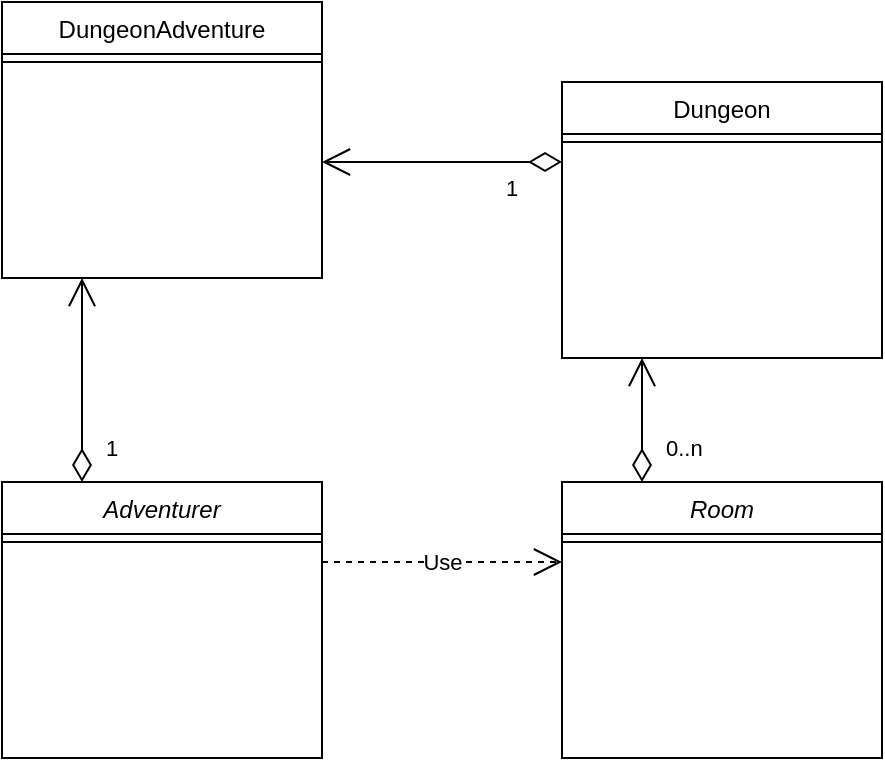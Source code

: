 <mxfile version="15.8.6" type="google"><diagram id="C5RBs43oDa-KdzZeNtuy" name="Page-1"><mxGraphModel dx="648" dy="450" grid="1" gridSize="10" guides="1" tooltips="1" connect="1" arrows="1" fold="1" page="1" pageScale="1" pageWidth="827" pageHeight="1169" math="0" shadow="0"><root><mxCell id="WIyWlLk6GJQsqaUBKTNV-0"/><mxCell id="WIyWlLk6GJQsqaUBKTNV-1" parent="WIyWlLk6GJQsqaUBKTNV-0"/><mxCell id="zkfFHV4jXpPFQw0GAbJ--0" value="DungeonAdventure" style="swimlane;fontStyle=0;align=center;verticalAlign=top;childLayout=stackLayout;horizontal=1;startSize=26;horizontalStack=0;resizeParent=1;resizeLast=0;collapsible=1;marginBottom=0;rounded=0;shadow=0;strokeWidth=1;" parent="WIyWlLk6GJQsqaUBKTNV-1" vertex="1"><mxGeometry x="40" width="160" height="138" as="geometry"><mxRectangle x="230" y="140" width="160" height="26" as="alternateBounds"/></mxGeometry></mxCell><mxCell id="zkfFHV4jXpPFQw0GAbJ--4" value="" style="line;html=1;strokeWidth=1;align=left;verticalAlign=middle;spacingTop=-1;spacingLeft=3;spacingRight=3;rotatable=0;labelPosition=right;points=[];portConstraint=eastwest;" parent="zkfFHV4jXpPFQw0GAbJ--0" vertex="1"><mxGeometry y="26" width="160" height="8" as="geometry"/></mxCell><mxCell id="zkfFHV4jXpPFQw0GAbJ--6" value="Dungeon" style="swimlane;fontStyle=0;align=center;verticalAlign=top;childLayout=stackLayout;horizontal=1;startSize=26;horizontalStack=0;resizeParent=1;resizeLast=0;collapsible=1;marginBottom=0;rounded=0;shadow=0;strokeWidth=1;" parent="WIyWlLk6GJQsqaUBKTNV-1" vertex="1"><mxGeometry x="320" y="40" width="160" height="138" as="geometry"><mxRectangle x="130" y="380" width="160" height="26" as="alternateBounds"/></mxGeometry></mxCell><mxCell id="zkfFHV4jXpPFQw0GAbJ--9" value="" style="line;html=1;strokeWidth=1;align=left;verticalAlign=middle;spacingTop=-1;spacingLeft=3;spacingRight=3;rotatable=0;labelPosition=right;points=[];portConstraint=eastwest;" parent="zkfFHV4jXpPFQw0GAbJ--6" vertex="1"><mxGeometry y="26" width="160" height="8" as="geometry"/></mxCell><mxCell id="80OMBtwIBIKHbnoU1ssi-0" value="Room" style="swimlane;fontStyle=2;align=center;verticalAlign=top;childLayout=stackLayout;horizontal=1;startSize=26;horizontalStack=0;resizeParent=1;resizeLast=0;collapsible=1;marginBottom=0;rounded=0;shadow=0;strokeWidth=1;" parent="WIyWlLk6GJQsqaUBKTNV-1" vertex="1"><mxGeometry x="320" y="240" width="160" height="138" as="geometry"><mxRectangle x="230" y="140" width="160" height="26" as="alternateBounds"/></mxGeometry></mxCell><mxCell id="80OMBtwIBIKHbnoU1ssi-1" value="" style="line;html=1;strokeWidth=1;align=left;verticalAlign=middle;spacingTop=-1;spacingLeft=3;spacingRight=3;rotatable=0;labelPosition=right;points=[];portConstraint=eastwest;" parent="80OMBtwIBIKHbnoU1ssi-0" vertex="1"><mxGeometry y="26" width="160" height="8" as="geometry"/></mxCell><mxCell id="80OMBtwIBIKHbnoU1ssi-2" value="Adventurer" style="swimlane;fontStyle=2;align=center;verticalAlign=top;childLayout=stackLayout;horizontal=1;startSize=26;horizontalStack=0;resizeParent=1;resizeLast=0;collapsible=1;marginBottom=0;rounded=0;shadow=0;strokeWidth=1;" parent="WIyWlLk6GJQsqaUBKTNV-1" vertex="1"><mxGeometry x="40" y="240" width="160" height="138" as="geometry"><mxRectangle x="230" y="140" width="160" height="26" as="alternateBounds"/></mxGeometry></mxCell><mxCell id="80OMBtwIBIKHbnoU1ssi-3" value="" style="line;html=1;strokeWidth=1;align=left;verticalAlign=middle;spacingTop=-1;spacingLeft=3;spacingRight=3;rotatable=0;labelPosition=right;points=[];portConstraint=eastwest;" parent="80OMBtwIBIKHbnoU1ssi-2" vertex="1"><mxGeometry y="26" width="160" height="8" as="geometry"/></mxCell><mxCell id="K_KpyhVBBe3E2_WO3wG8-2" value="" style="endArrow=open;html=1;endSize=12;startArrow=diamondThin;startSize=14;startFill=0;edgeStyle=orthogonalEdgeStyle;rounded=0;" edge="1" parent="WIyWlLk6GJQsqaUBKTNV-1"><mxGeometry relative="1" as="geometry"><mxPoint x="320" y="80" as="sourcePoint"/><mxPoint x="200" y="80" as="targetPoint"/></mxGeometry></mxCell><mxCell id="K_KpyhVBBe3E2_WO3wG8-3" value="1" style="edgeLabel;resizable=0;html=1;align=left;verticalAlign=top;" connectable="0" vertex="1" parent="K_KpyhVBBe3E2_WO3wG8-2"><mxGeometry x="-1" relative="1" as="geometry"><mxPoint x="-30" as="offset"/></mxGeometry></mxCell><mxCell id="K_KpyhVBBe3E2_WO3wG8-8" value="" style="endArrow=open;html=1;endSize=12;startArrow=diamondThin;startSize=14;startFill=0;edgeStyle=orthogonalEdgeStyle;rounded=0;entryX=0.25;entryY=1;entryDx=0;entryDy=0;exitX=0.25;exitY=0;exitDx=0;exitDy=0;" edge="1" parent="WIyWlLk6GJQsqaUBKTNV-1" source="80OMBtwIBIKHbnoU1ssi-0" target="zkfFHV4jXpPFQw0GAbJ--6"><mxGeometry relative="1" as="geometry"><mxPoint x="590" y="270" as="sourcePoint"/><mxPoint x="550" y="100" as="targetPoint"/></mxGeometry></mxCell><mxCell id="K_KpyhVBBe3E2_WO3wG8-9" value="0..n" style="edgeLabel;resizable=0;html=1;align=left;verticalAlign=top;" connectable="0" vertex="1" parent="K_KpyhVBBe3E2_WO3wG8-8"><mxGeometry x="-1" relative="1" as="geometry"><mxPoint x="10" y="-30" as="offset"/></mxGeometry></mxCell><mxCell id="K_KpyhVBBe3E2_WO3wG8-11" value="" style="endArrow=open;html=1;endSize=12;startArrow=diamondThin;startSize=14;startFill=0;edgeStyle=orthogonalEdgeStyle;rounded=0;entryX=0.25;entryY=1;entryDx=0;entryDy=0;exitX=0.25;exitY=0;exitDx=0;exitDy=0;" edge="1" parent="WIyWlLk6GJQsqaUBKTNV-1" source="80OMBtwIBIKHbnoU1ssi-2" target="zkfFHV4jXpPFQw0GAbJ--0"><mxGeometry relative="1" as="geometry"><mxPoint x="180" y="220" as="sourcePoint"/><mxPoint x="90.0" y="190" as="targetPoint"/></mxGeometry></mxCell><mxCell id="K_KpyhVBBe3E2_WO3wG8-12" value="1" style="edgeLabel;resizable=0;html=1;align=left;verticalAlign=top;" connectable="0" vertex="1" parent="K_KpyhVBBe3E2_WO3wG8-11"><mxGeometry x="-1" relative="1" as="geometry"><mxPoint x="10" y="-30" as="offset"/></mxGeometry></mxCell><mxCell id="K_KpyhVBBe3E2_WO3wG8-14" value="Use" style="endArrow=open;endSize=12;dashed=1;html=1;rounded=0;" edge="1" parent="WIyWlLk6GJQsqaUBKTNV-1"><mxGeometry width="160" relative="1" as="geometry"><mxPoint x="200" y="280" as="sourcePoint"/><mxPoint x="320" y="280" as="targetPoint"/></mxGeometry></mxCell></root></mxGraphModel></diagram></mxfile>